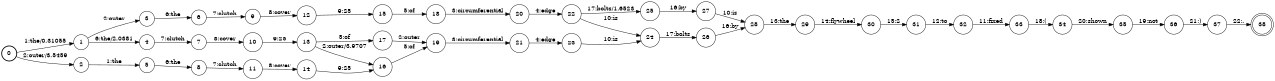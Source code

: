 digraph FST {
rankdir = LR;
size = "8.5,11";
label = "";
center = 1;
orientation = Portrait;
ranksep = "0.4";
nodesep = "0.25";
0 [label = "0", shape = circle, style = bold, fontsize = 14]
	0 -> 1 [label = "1:the/0.31055", fontsize = 14];
	0 -> 2 [label = "2:outer/3.5459", fontsize = 14];
1 [label = "1", shape = circle, style = solid, fontsize = 14]
	1 -> 4 [label = "6:the/2.0381", fontsize = 14];
	1 -> 3 [label = "2:outer", fontsize = 14];
2 [label = "2", shape = circle, style = solid, fontsize = 14]
	2 -> 5 [label = "1:the", fontsize = 14];
3 [label = "3", shape = circle, style = solid, fontsize = 14]
	3 -> 6 [label = "6:the", fontsize = 14];
4 [label = "4", shape = circle, style = solid, fontsize = 14]
	4 -> 7 [label = "7:clutch", fontsize = 14];
5 [label = "5", shape = circle, style = solid, fontsize = 14]
	5 -> 8 [label = "6:the", fontsize = 14];
6 [label = "6", shape = circle, style = solid, fontsize = 14]
	6 -> 9 [label = "7:clutch", fontsize = 14];
7 [label = "7", shape = circle, style = solid, fontsize = 14]
	7 -> 10 [label = "8:cover", fontsize = 14];
8 [label = "8", shape = circle, style = solid, fontsize = 14]
	8 -> 11 [label = "7:clutch", fontsize = 14];
9 [label = "9", shape = circle, style = solid, fontsize = 14]
	9 -> 12 [label = "8:cover", fontsize = 14];
10 [label = "10", shape = circle, style = solid, fontsize = 14]
	10 -> 13 [label = "9:25", fontsize = 14];
11 [label = "11", shape = circle, style = solid, fontsize = 14]
	11 -> 14 [label = "8:cover", fontsize = 14];
12 [label = "12", shape = circle, style = solid, fontsize = 14]
	12 -> 15 [label = "9:25", fontsize = 14];
13 [label = "13", shape = circle, style = solid, fontsize = 14]
	13 -> 16 [label = "2:outer/3.9707", fontsize = 14];
	13 -> 17 [label = "5:of", fontsize = 14];
14 [label = "14", shape = circle, style = solid, fontsize = 14]
	14 -> 16 [label = "9:25", fontsize = 14];
15 [label = "15", shape = circle, style = solid, fontsize = 14]
	15 -> 18 [label = "5:of", fontsize = 14];
16 [label = "16", shape = circle, style = solid, fontsize = 14]
	16 -> 19 [label = "5:of", fontsize = 14];
17 [label = "17", shape = circle, style = solid, fontsize = 14]
	17 -> 19 [label = "2:outer", fontsize = 14];
18 [label = "18", shape = circle, style = solid, fontsize = 14]
	18 -> 20 [label = "3:circumferential", fontsize = 14];
19 [label = "19", shape = circle, style = solid, fontsize = 14]
	19 -> 21 [label = "3:circumferential", fontsize = 14];
20 [label = "20", shape = circle, style = solid, fontsize = 14]
	20 -> 22 [label = "4:edge", fontsize = 14];
21 [label = "21", shape = circle, style = solid, fontsize = 14]
	21 -> 23 [label = "4:edge", fontsize = 14];
22 [label = "22", shape = circle, style = solid, fontsize = 14]
	22 -> 24 [label = "10:is", fontsize = 14];
	22 -> 25 [label = "17:bolts/1.6523", fontsize = 14];
23 [label = "23", shape = circle, style = solid, fontsize = 14]
	23 -> 24 [label = "10:is", fontsize = 14];
24 [label = "24", shape = circle, style = solid, fontsize = 14]
	24 -> 26 [label = "17:bolts", fontsize = 14];
25 [label = "25", shape = circle, style = solid, fontsize = 14]
	25 -> 27 [label = "16:by", fontsize = 14];
26 [label = "26", shape = circle, style = solid, fontsize = 14]
	26 -> 28 [label = "16:by", fontsize = 14];
27 [label = "27", shape = circle, style = solid, fontsize = 14]
	27 -> 28 [label = "10:is", fontsize = 14];
28 [label = "28", shape = circle, style = solid, fontsize = 14]
	28 -> 29 [label = "13:the", fontsize = 14];
29 [label = "29", shape = circle, style = solid, fontsize = 14]
	29 -> 30 [label = "14:flywheel", fontsize = 14];
30 [label = "30", shape = circle, style = solid, fontsize = 14]
	30 -> 31 [label = "15:2", fontsize = 14];
31 [label = "31", shape = circle, style = solid, fontsize = 14]
	31 -> 32 [label = "12:to", fontsize = 14];
32 [label = "32", shape = circle, style = solid, fontsize = 14]
	32 -> 33 [label = "11:fixed", fontsize = 14];
33 [label = "33", shape = circle, style = solid, fontsize = 14]
	33 -> 34 [label = "18:(", fontsize = 14];
34 [label = "34", shape = circle, style = solid, fontsize = 14]
	34 -> 35 [label = "20:shown", fontsize = 14];
35 [label = "35", shape = circle, style = solid, fontsize = 14]
	35 -> 36 [label = "19:not", fontsize = 14];
36 [label = "36", shape = circle, style = solid, fontsize = 14]
	36 -> 37 [label = "21:)", fontsize = 14];
37 [label = "37", shape = circle, style = solid, fontsize = 14]
	37 -> 38 [label = "22:.", fontsize = 14];
38 [label = "38", shape = doublecircle, style = solid, fontsize = 14]
}
